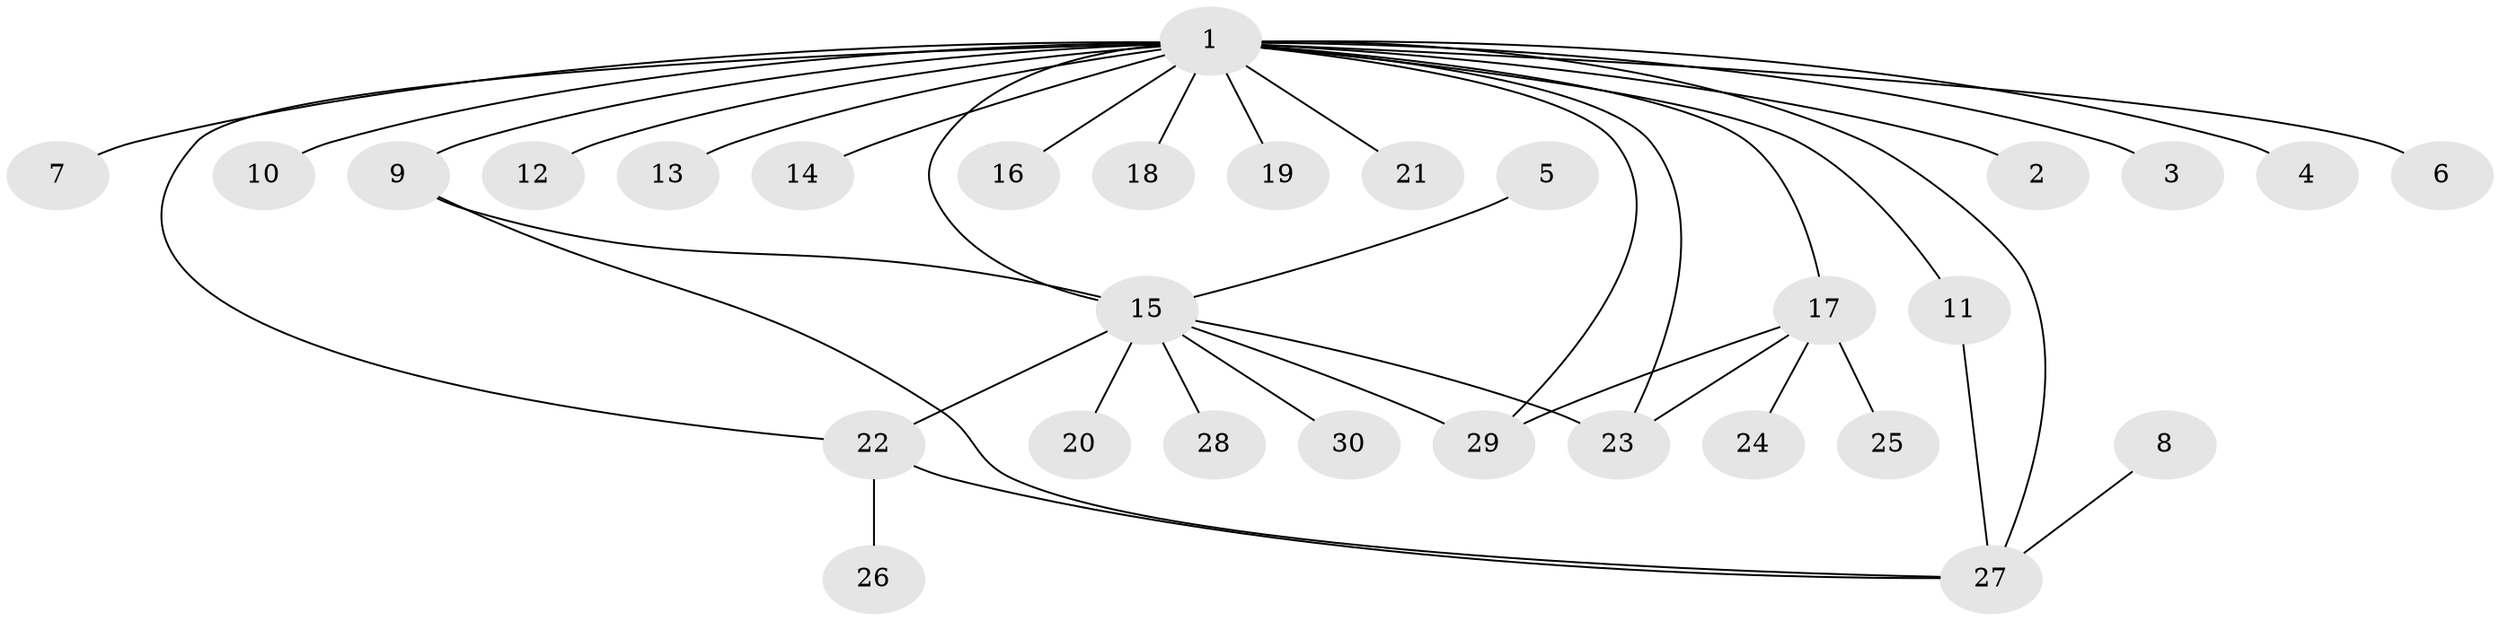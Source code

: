 // original degree distribution, {21: 0.016666666666666666, 6: 0.06666666666666667, 3: 0.08333333333333333, 1: 0.5833333333333334, 5: 0.05, 8: 0.016666666666666666, 4: 0.05, 2: 0.13333333333333333}
// Generated by graph-tools (version 1.1) at 2025/26/03/09/25 03:26:05]
// undirected, 30 vertices, 38 edges
graph export_dot {
graph [start="1"]
  node [color=gray90,style=filled];
  1;
  2;
  3;
  4;
  5;
  6;
  7;
  8;
  9;
  10;
  11;
  12;
  13;
  14;
  15;
  16;
  17;
  18;
  19;
  20;
  21;
  22;
  23;
  24;
  25;
  26;
  27;
  28;
  29;
  30;
  1 -- 2 [weight=1.0];
  1 -- 3 [weight=1.0];
  1 -- 4 [weight=1.0];
  1 -- 6 [weight=1.0];
  1 -- 7 [weight=1.0];
  1 -- 9 [weight=2.0];
  1 -- 10 [weight=1.0];
  1 -- 11 [weight=1.0];
  1 -- 12 [weight=1.0];
  1 -- 13 [weight=1.0];
  1 -- 14 [weight=1.0];
  1 -- 15 [weight=2.0];
  1 -- 16 [weight=1.0];
  1 -- 17 [weight=1.0];
  1 -- 18 [weight=1.0];
  1 -- 19 [weight=1.0];
  1 -- 21 [weight=1.0];
  1 -- 22 [weight=1.0];
  1 -- 23 [weight=2.0];
  1 -- 27 [weight=1.0];
  1 -- 29 [weight=1.0];
  5 -- 15 [weight=1.0];
  8 -- 27 [weight=1.0];
  9 -- 15 [weight=1.0];
  9 -- 27 [weight=1.0];
  11 -- 27 [weight=1.0];
  15 -- 20 [weight=1.0];
  15 -- 22 [weight=2.0];
  15 -- 23 [weight=2.0];
  15 -- 28 [weight=1.0];
  15 -- 29 [weight=1.0];
  15 -- 30 [weight=1.0];
  17 -- 23 [weight=1.0];
  17 -- 24 [weight=1.0];
  17 -- 25 [weight=1.0];
  17 -- 29 [weight=1.0];
  22 -- 26 [weight=1.0];
  22 -- 27 [weight=1.0];
}
